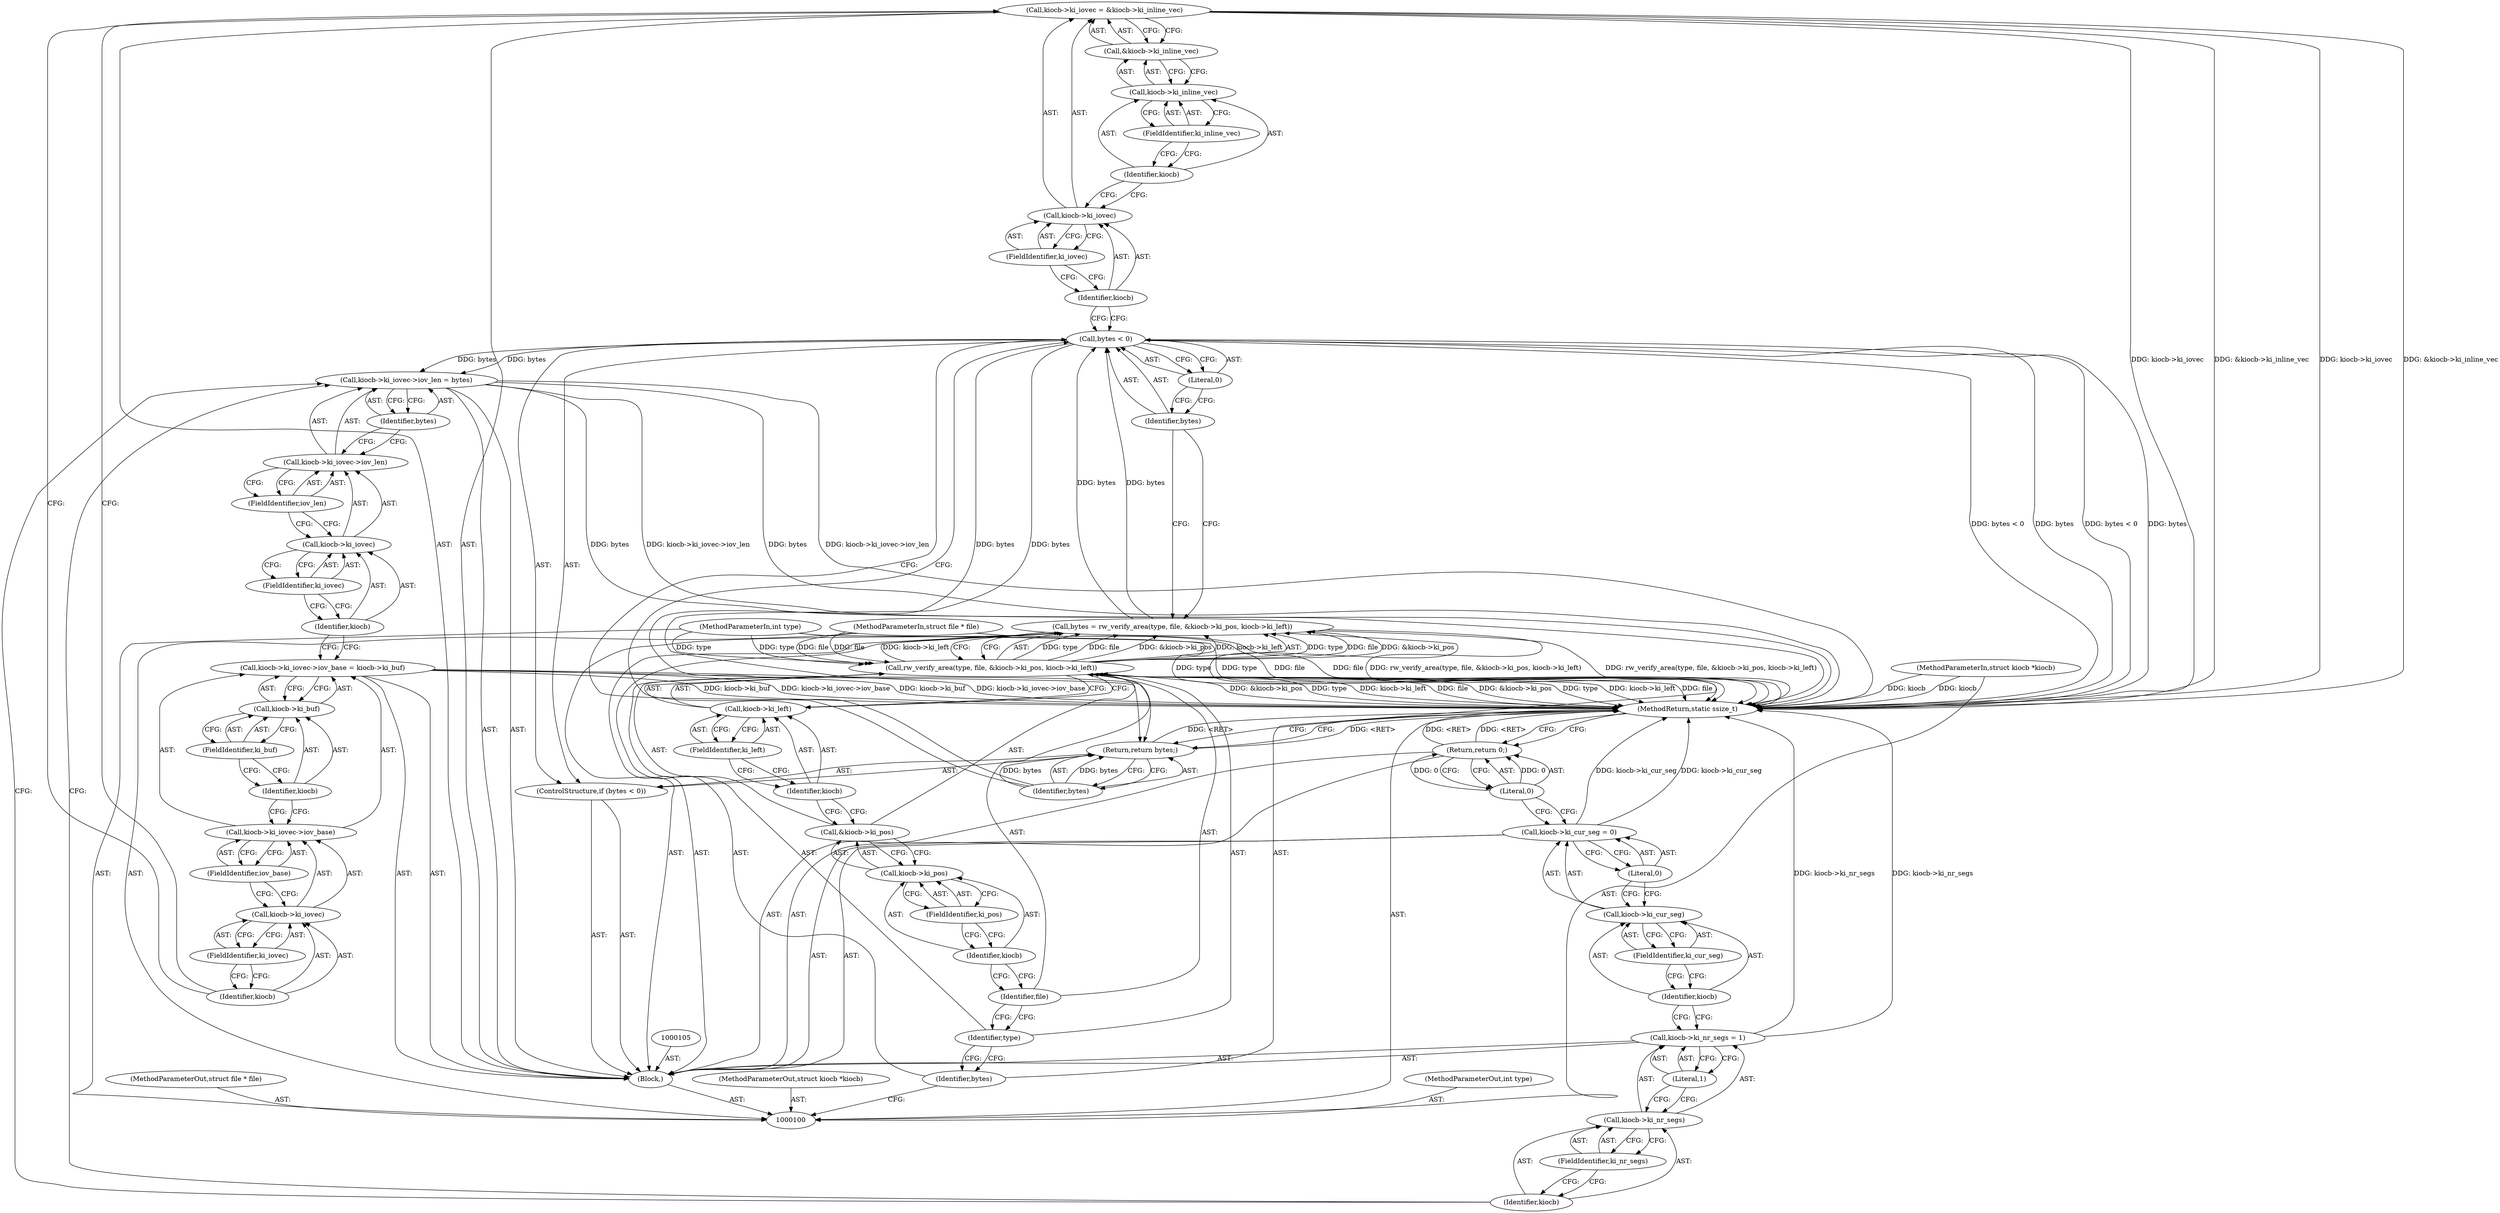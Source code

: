 digraph "0_linux_a70b52ec1aaeaf60f4739edb1b422827cb6f3893_0" {
"1000124" [label="(Call,kiocb->ki_iovec = &kiocb->ki_inline_vec)"];
"1000125" [label="(Call,kiocb->ki_iovec)"];
"1000126" [label="(Identifier,kiocb)"];
"1000128" [label="(Call,&kiocb->ki_inline_vec)"];
"1000129" [label="(Call,kiocb->ki_inline_vec)"];
"1000130" [label="(Identifier,kiocb)"];
"1000131" [label="(FieldIdentifier,ki_inline_vec)"];
"1000127" [label="(FieldIdentifier,ki_iovec)"];
"1000137" [label="(FieldIdentifier,iov_base)"];
"1000132" [label="(Call,kiocb->ki_iovec->iov_base = kiocb->ki_buf)"];
"1000133" [label="(Call,kiocb->ki_iovec->iov_base)"];
"1000134" [label="(Call,kiocb->ki_iovec)"];
"1000135" [label="(Identifier,kiocb)"];
"1000138" [label="(Call,kiocb->ki_buf)"];
"1000139" [label="(Identifier,kiocb)"];
"1000140" [label="(FieldIdentifier,ki_buf)"];
"1000136" [label="(FieldIdentifier,ki_iovec)"];
"1000141" [label="(Call,kiocb->ki_iovec->iov_len = bytes)"];
"1000142" [label="(Call,kiocb->ki_iovec->iov_len)"];
"1000143" [label="(Call,kiocb->ki_iovec)"];
"1000144" [label="(Identifier,kiocb)"];
"1000146" [label="(FieldIdentifier,iov_len)"];
"1000147" [label="(Identifier,bytes)"];
"1000145" [label="(FieldIdentifier,ki_iovec)"];
"1000148" [label="(Call,kiocb->ki_nr_segs = 1)"];
"1000149" [label="(Call,kiocb->ki_nr_segs)"];
"1000150" [label="(Identifier,kiocb)"];
"1000152" [label="(Literal,1)"];
"1000151" [label="(FieldIdentifier,ki_nr_segs)"];
"1000153" [label="(Call,kiocb->ki_cur_seg = 0)"];
"1000154" [label="(Call,kiocb->ki_cur_seg)"];
"1000155" [label="(Identifier,kiocb)"];
"1000157" [label="(Literal,0)"];
"1000156" [label="(FieldIdentifier,ki_cur_seg)"];
"1000158" [label="(Return,return 0;)"];
"1000159" [label="(Literal,0)"];
"1000160" [label="(MethodReturn,static ssize_t)"];
"1000101" [label="(MethodParameterIn,int type)"];
"1000193" [label="(MethodParameterOut,int type)"];
"1000102" [label="(MethodParameterIn,struct file * file)"];
"1000194" [label="(MethodParameterOut,struct file * file)"];
"1000103" [label="(MethodParameterIn,struct kiocb *kiocb)"];
"1000195" [label="(MethodParameterOut,struct kiocb *kiocb)"];
"1000104" [label="(Block,)"];
"1000106" [label="(Call,bytes = rw_verify_area(type, file, &kiocb->ki_pos, kiocb->ki_left))"];
"1000107" [label="(Identifier,bytes)"];
"1000109" [label="(Identifier,type)"];
"1000110" [label="(Identifier,file)"];
"1000111" [label="(Call,&kiocb->ki_pos)"];
"1000112" [label="(Call,kiocb->ki_pos)"];
"1000113" [label="(Identifier,kiocb)"];
"1000114" [label="(FieldIdentifier,ki_pos)"];
"1000115" [label="(Call,kiocb->ki_left)"];
"1000116" [label="(Identifier,kiocb)"];
"1000117" [label="(FieldIdentifier,ki_left)"];
"1000108" [label="(Call,rw_verify_area(type, file, &kiocb->ki_pos, kiocb->ki_left))"];
"1000118" [label="(ControlStructure,if (bytes < 0))"];
"1000121" [label="(Literal,0)"];
"1000119" [label="(Call,bytes < 0)"];
"1000120" [label="(Identifier,bytes)"];
"1000122" [label="(Return,return bytes;)"];
"1000123" [label="(Identifier,bytes)"];
"1000124" -> "1000104"  [label="AST: "];
"1000124" -> "1000128"  [label="CFG: "];
"1000125" -> "1000124"  [label="AST: "];
"1000128" -> "1000124"  [label="AST: "];
"1000135" -> "1000124"  [label="CFG: "];
"1000124" -> "1000160"  [label="DDG: kiocb->ki_iovec"];
"1000124" -> "1000160"  [label="DDG: &kiocb->ki_inline_vec"];
"1000125" -> "1000124"  [label="AST: "];
"1000125" -> "1000127"  [label="CFG: "];
"1000126" -> "1000125"  [label="AST: "];
"1000127" -> "1000125"  [label="AST: "];
"1000130" -> "1000125"  [label="CFG: "];
"1000126" -> "1000125"  [label="AST: "];
"1000126" -> "1000119"  [label="CFG: "];
"1000127" -> "1000126"  [label="CFG: "];
"1000128" -> "1000124"  [label="AST: "];
"1000128" -> "1000129"  [label="CFG: "];
"1000129" -> "1000128"  [label="AST: "];
"1000124" -> "1000128"  [label="CFG: "];
"1000129" -> "1000128"  [label="AST: "];
"1000129" -> "1000131"  [label="CFG: "];
"1000130" -> "1000129"  [label="AST: "];
"1000131" -> "1000129"  [label="AST: "];
"1000128" -> "1000129"  [label="CFG: "];
"1000130" -> "1000129"  [label="AST: "];
"1000130" -> "1000125"  [label="CFG: "];
"1000131" -> "1000130"  [label="CFG: "];
"1000131" -> "1000129"  [label="AST: "];
"1000131" -> "1000130"  [label="CFG: "];
"1000129" -> "1000131"  [label="CFG: "];
"1000127" -> "1000125"  [label="AST: "];
"1000127" -> "1000126"  [label="CFG: "];
"1000125" -> "1000127"  [label="CFG: "];
"1000137" -> "1000133"  [label="AST: "];
"1000137" -> "1000134"  [label="CFG: "];
"1000133" -> "1000137"  [label="CFG: "];
"1000132" -> "1000104"  [label="AST: "];
"1000132" -> "1000138"  [label="CFG: "];
"1000133" -> "1000132"  [label="AST: "];
"1000138" -> "1000132"  [label="AST: "];
"1000144" -> "1000132"  [label="CFG: "];
"1000132" -> "1000160"  [label="DDG: kiocb->ki_iovec->iov_base"];
"1000132" -> "1000160"  [label="DDG: kiocb->ki_buf"];
"1000133" -> "1000132"  [label="AST: "];
"1000133" -> "1000137"  [label="CFG: "];
"1000134" -> "1000133"  [label="AST: "];
"1000137" -> "1000133"  [label="AST: "];
"1000139" -> "1000133"  [label="CFG: "];
"1000134" -> "1000133"  [label="AST: "];
"1000134" -> "1000136"  [label="CFG: "];
"1000135" -> "1000134"  [label="AST: "];
"1000136" -> "1000134"  [label="AST: "];
"1000137" -> "1000134"  [label="CFG: "];
"1000135" -> "1000134"  [label="AST: "];
"1000135" -> "1000124"  [label="CFG: "];
"1000136" -> "1000135"  [label="CFG: "];
"1000138" -> "1000132"  [label="AST: "];
"1000138" -> "1000140"  [label="CFG: "];
"1000139" -> "1000138"  [label="AST: "];
"1000140" -> "1000138"  [label="AST: "];
"1000132" -> "1000138"  [label="CFG: "];
"1000139" -> "1000138"  [label="AST: "];
"1000139" -> "1000133"  [label="CFG: "];
"1000140" -> "1000139"  [label="CFG: "];
"1000140" -> "1000138"  [label="AST: "];
"1000140" -> "1000139"  [label="CFG: "];
"1000138" -> "1000140"  [label="CFG: "];
"1000136" -> "1000134"  [label="AST: "];
"1000136" -> "1000135"  [label="CFG: "];
"1000134" -> "1000136"  [label="CFG: "];
"1000141" -> "1000104"  [label="AST: "];
"1000141" -> "1000147"  [label="CFG: "];
"1000142" -> "1000141"  [label="AST: "];
"1000147" -> "1000141"  [label="AST: "];
"1000150" -> "1000141"  [label="CFG: "];
"1000141" -> "1000160"  [label="DDG: kiocb->ki_iovec->iov_len"];
"1000141" -> "1000160"  [label="DDG: bytes"];
"1000119" -> "1000141"  [label="DDG: bytes"];
"1000142" -> "1000141"  [label="AST: "];
"1000142" -> "1000146"  [label="CFG: "];
"1000143" -> "1000142"  [label="AST: "];
"1000146" -> "1000142"  [label="AST: "];
"1000147" -> "1000142"  [label="CFG: "];
"1000143" -> "1000142"  [label="AST: "];
"1000143" -> "1000145"  [label="CFG: "];
"1000144" -> "1000143"  [label="AST: "];
"1000145" -> "1000143"  [label="AST: "];
"1000146" -> "1000143"  [label="CFG: "];
"1000144" -> "1000143"  [label="AST: "];
"1000144" -> "1000132"  [label="CFG: "];
"1000145" -> "1000144"  [label="CFG: "];
"1000146" -> "1000142"  [label="AST: "];
"1000146" -> "1000143"  [label="CFG: "];
"1000142" -> "1000146"  [label="CFG: "];
"1000147" -> "1000141"  [label="AST: "];
"1000147" -> "1000142"  [label="CFG: "];
"1000141" -> "1000147"  [label="CFG: "];
"1000145" -> "1000143"  [label="AST: "];
"1000145" -> "1000144"  [label="CFG: "];
"1000143" -> "1000145"  [label="CFG: "];
"1000148" -> "1000104"  [label="AST: "];
"1000148" -> "1000152"  [label="CFG: "];
"1000149" -> "1000148"  [label="AST: "];
"1000152" -> "1000148"  [label="AST: "];
"1000155" -> "1000148"  [label="CFG: "];
"1000148" -> "1000160"  [label="DDG: kiocb->ki_nr_segs"];
"1000149" -> "1000148"  [label="AST: "];
"1000149" -> "1000151"  [label="CFG: "];
"1000150" -> "1000149"  [label="AST: "];
"1000151" -> "1000149"  [label="AST: "];
"1000152" -> "1000149"  [label="CFG: "];
"1000150" -> "1000149"  [label="AST: "];
"1000150" -> "1000141"  [label="CFG: "];
"1000151" -> "1000150"  [label="CFG: "];
"1000152" -> "1000148"  [label="AST: "];
"1000152" -> "1000149"  [label="CFG: "];
"1000148" -> "1000152"  [label="CFG: "];
"1000151" -> "1000149"  [label="AST: "];
"1000151" -> "1000150"  [label="CFG: "];
"1000149" -> "1000151"  [label="CFG: "];
"1000153" -> "1000104"  [label="AST: "];
"1000153" -> "1000157"  [label="CFG: "];
"1000154" -> "1000153"  [label="AST: "];
"1000157" -> "1000153"  [label="AST: "];
"1000159" -> "1000153"  [label="CFG: "];
"1000153" -> "1000160"  [label="DDG: kiocb->ki_cur_seg"];
"1000154" -> "1000153"  [label="AST: "];
"1000154" -> "1000156"  [label="CFG: "];
"1000155" -> "1000154"  [label="AST: "];
"1000156" -> "1000154"  [label="AST: "];
"1000157" -> "1000154"  [label="CFG: "];
"1000155" -> "1000154"  [label="AST: "];
"1000155" -> "1000148"  [label="CFG: "];
"1000156" -> "1000155"  [label="CFG: "];
"1000157" -> "1000153"  [label="AST: "];
"1000157" -> "1000154"  [label="CFG: "];
"1000153" -> "1000157"  [label="CFG: "];
"1000156" -> "1000154"  [label="AST: "];
"1000156" -> "1000155"  [label="CFG: "];
"1000154" -> "1000156"  [label="CFG: "];
"1000158" -> "1000104"  [label="AST: "];
"1000158" -> "1000159"  [label="CFG: "];
"1000159" -> "1000158"  [label="AST: "];
"1000160" -> "1000158"  [label="CFG: "];
"1000158" -> "1000160"  [label="DDG: <RET>"];
"1000159" -> "1000158"  [label="DDG: 0"];
"1000159" -> "1000158"  [label="AST: "];
"1000159" -> "1000153"  [label="CFG: "];
"1000158" -> "1000159"  [label="CFG: "];
"1000159" -> "1000158"  [label="DDG: 0"];
"1000160" -> "1000100"  [label="AST: "];
"1000160" -> "1000122"  [label="CFG: "];
"1000160" -> "1000158"  [label="CFG: "];
"1000122" -> "1000160"  [label="DDG: <RET>"];
"1000158" -> "1000160"  [label="DDG: <RET>"];
"1000141" -> "1000160"  [label="DDG: kiocb->ki_iovec->iov_len"];
"1000141" -> "1000160"  [label="DDG: bytes"];
"1000124" -> "1000160"  [label="DDG: kiocb->ki_iovec"];
"1000124" -> "1000160"  [label="DDG: &kiocb->ki_inline_vec"];
"1000106" -> "1000160"  [label="DDG: rw_verify_area(type, file, &kiocb->ki_pos, kiocb->ki_left)"];
"1000103" -> "1000160"  [label="DDG: kiocb"];
"1000108" -> "1000160"  [label="DDG: kiocb->ki_left"];
"1000108" -> "1000160"  [label="DDG: file"];
"1000108" -> "1000160"  [label="DDG: &kiocb->ki_pos"];
"1000108" -> "1000160"  [label="DDG: type"];
"1000153" -> "1000160"  [label="DDG: kiocb->ki_cur_seg"];
"1000119" -> "1000160"  [label="DDG: bytes < 0"];
"1000119" -> "1000160"  [label="DDG: bytes"];
"1000148" -> "1000160"  [label="DDG: kiocb->ki_nr_segs"];
"1000132" -> "1000160"  [label="DDG: kiocb->ki_iovec->iov_base"];
"1000132" -> "1000160"  [label="DDG: kiocb->ki_buf"];
"1000102" -> "1000160"  [label="DDG: file"];
"1000101" -> "1000160"  [label="DDG: type"];
"1000101" -> "1000100"  [label="AST: "];
"1000101" -> "1000160"  [label="DDG: type"];
"1000101" -> "1000108"  [label="DDG: type"];
"1000193" -> "1000100"  [label="AST: "];
"1000102" -> "1000100"  [label="AST: "];
"1000102" -> "1000160"  [label="DDG: file"];
"1000102" -> "1000108"  [label="DDG: file"];
"1000194" -> "1000100"  [label="AST: "];
"1000103" -> "1000100"  [label="AST: "];
"1000103" -> "1000160"  [label="DDG: kiocb"];
"1000195" -> "1000100"  [label="AST: "];
"1000104" -> "1000100"  [label="AST: "];
"1000105" -> "1000104"  [label="AST: "];
"1000106" -> "1000104"  [label="AST: "];
"1000118" -> "1000104"  [label="AST: "];
"1000124" -> "1000104"  [label="AST: "];
"1000132" -> "1000104"  [label="AST: "];
"1000141" -> "1000104"  [label="AST: "];
"1000148" -> "1000104"  [label="AST: "];
"1000153" -> "1000104"  [label="AST: "];
"1000158" -> "1000104"  [label="AST: "];
"1000106" -> "1000104"  [label="AST: "];
"1000106" -> "1000108"  [label="CFG: "];
"1000107" -> "1000106"  [label="AST: "];
"1000108" -> "1000106"  [label="AST: "];
"1000120" -> "1000106"  [label="CFG: "];
"1000106" -> "1000160"  [label="DDG: rw_verify_area(type, file, &kiocb->ki_pos, kiocb->ki_left)"];
"1000108" -> "1000106"  [label="DDG: type"];
"1000108" -> "1000106"  [label="DDG: file"];
"1000108" -> "1000106"  [label="DDG: &kiocb->ki_pos"];
"1000108" -> "1000106"  [label="DDG: kiocb->ki_left"];
"1000106" -> "1000119"  [label="DDG: bytes"];
"1000107" -> "1000106"  [label="AST: "];
"1000107" -> "1000100"  [label="CFG: "];
"1000109" -> "1000107"  [label="CFG: "];
"1000109" -> "1000108"  [label="AST: "];
"1000109" -> "1000107"  [label="CFG: "];
"1000110" -> "1000109"  [label="CFG: "];
"1000110" -> "1000108"  [label="AST: "];
"1000110" -> "1000109"  [label="CFG: "];
"1000113" -> "1000110"  [label="CFG: "];
"1000111" -> "1000108"  [label="AST: "];
"1000111" -> "1000112"  [label="CFG: "];
"1000112" -> "1000111"  [label="AST: "];
"1000116" -> "1000111"  [label="CFG: "];
"1000112" -> "1000111"  [label="AST: "];
"1000112" -> "1000114"  [label="CFG: "];
"1000113" -> "1000112"  [label="AST: "];
"1000114" -> "1000112"  [label="AST: "];
"1000111" -> "1000112"  [label="CFG: "];
"1000113" -> "1000112"  [label="AST: "];
"1000113" -> "1000110"  [label="CFG: "];
"1000114" -> "1000113"  [label="CFG: "];
"1000114" -> "1000112"  [label="AST: "];
"1000114" -> "1000113"  [label="CFG: "];
"1000112" -> "1000114"  [label="CFG: "];
"1000115" -> "1000108"  [label="AST: "];
"1000115" -> "1000117"  [label="CFG: "];
"1000116" -> "1000115"  [label="AST: "];
"1000117" -> "1000115"  [label="AST: "];
"1000108" -> "1000115"  [label="CFG: "];
"1000116" -> "1000115"  [label="AST: "];
"1000116" -> "1000111"  [label="CFG: "];
"1000117" -> "1000116"  [label="CFG: "];
"1000117" -> "1000115"  [label="AST: "];
"1000117" -> "1000116"  [label="CFG: "];
"1000115" -> "1000117"  [label="CFG: "];
"1000108" -> "1000106"  [label="AST: "];
"1000108" -> "1000115"  [label="CFG: "];
"1000109" -> "1000108"  [label="AST: "];
"1000110" -> "1000108"  [label="AST: "];
"1000111" -> "1000108"  [label="AST: "];
"1000115" -> "1000108"  [label="AST: "];
"1000106" -> "1000108"  [label="CFG: "];
"1000108" -> "1000160"  [label="DDG: kiocb->ki_left"];
"1000108" -> "1000160"  [label="DDG: file"];
"1000108" -> "1000160"  [label="DDG: &kiocb->ki_pos"];
"1000108" -> "1000160"  [label="DDG: type"];
"1000108" -> "1000106"  [label="DDG: type"];
"1000108" -> "1000106"  [label="DDG: file"];
"1000108" -> "1000106"  [label="DDG: &kiocb->ki_pos"];
"1000108" -> "1000106"  [label="DDG: kiocb->ki_left"];
"1000101" -> "1000108"  [label="DDG: type"];
"1000102" -> "1000108"  [label="DDG: file"];
"1000118" -> "1000104"  [label="AST: "];
"1000119" -> "1000118"  [label="AST: "];
"1000122" -> "1000118"  [label="AST: "];
"1000121" -> "1000119"  [label="AST: "];
"1000121" -> "1000120"  [label="CFG: "];
"1000119" -> "1000121"  [label="CFG: "];
"1000119" -> "1000118"  [label="AST: "];
"1000119" -> "1000121"  [label="CFG: "];
"1000120" -> "1000119"  [label="AST: "];
"1000121" -> "1000119"  [label="AST: "];
"1000123" -> "1000119"  [label="CFG: "];
"1000126" -> "1000119"  [label="CFG: "];
"1000119" -> "1000160"  [label="DDG: bytes < 0"];
"1000119" -> "1000160"  [label="DDG: bytes"];
"1000106" -> "1000119"  [label="DDG: bytes"];
"1000119" -> "1000122"  [label="DDG: bytes"];
"1000119" -> "1000141"  [label="DDG: bytes"];
"1000120" -> "1000119"  [label="AST: "];
"1000120" -> "1000106"  [label="CFG: "];
"1000121" -> "1000120"  [label="CFG: "];
"1000122" -> "1000118"  [label="AST: "];
"1000122" -> "1000123"  [label="CFG: "];
"1000123" -> "1000122"  [label="AST: "];
"1000160" -> "1000122"  [label="CFG: "];
"1000122" -> "1000160"  [label="DDG: <RET>"];
"1000123" -> "1000122"  [label="DDG: bytes"];
"1000119" -> "1000122"  [label="DDG: bytes"];
"1000123" -> "1000122"  [label="AST: "];
"1000123" -> "1000119"  [label="CFG: "];
"1000122" -> "1000123"  [label="CFG: "];
"1000123" -> "1000122"  [label="DDG: bytes"];
}
